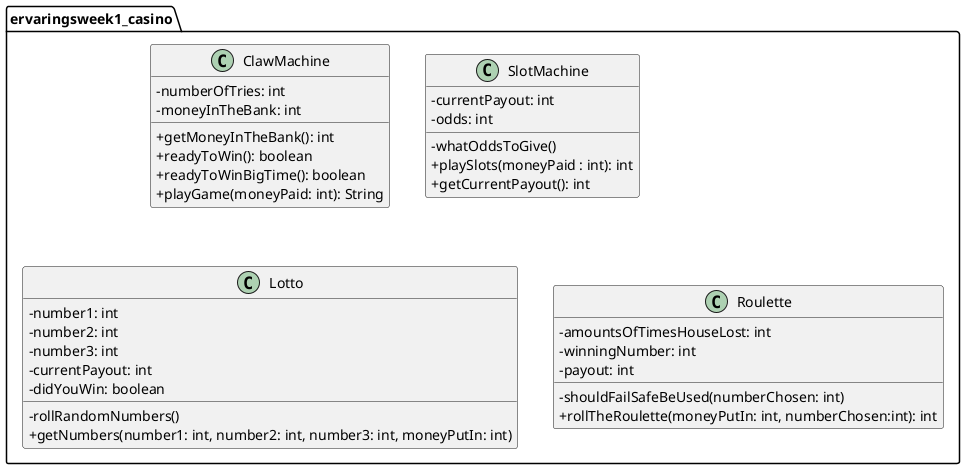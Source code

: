 @startuml
package "ervaringsweek1_casino" {

skinparam classAttributeIconSize 0

    class ClawMachine {
        - numberOfTries: int
        - moneyInTheBank: int
        + getMoneyInTheBank(): int
        + readyToWin(): boolean
        + readyToWinBigTime(): boolean
        + playGame(moneyPaid: int): String
    }

    class SlotMachine {
        - currentPayout: int
        - odds: int
        - whatOddsToGive()
        + playSlots(moneyPaid : int): int
        + getCurrentPayout(): int
    }

    class Lotto {
        - number1: int
        - number2: int
        - number3: int
        - currentPayout: int
        - didYouWin: boolean
        - rollRandomNumbers()
        + getNumbers(number1: int, number2: int, number3: int, moneyPutIn: int)
    }


    class Roulette{
        - amountsOfTimesHouseLost: int
        - winningNumber: int
        - payout: int
        - shouldFailSafeBeUsed(numberChosen: int)
        + rollTheRoulette(moneyPutIn: int, numberChosen:int): int
    }


}
@endumlml